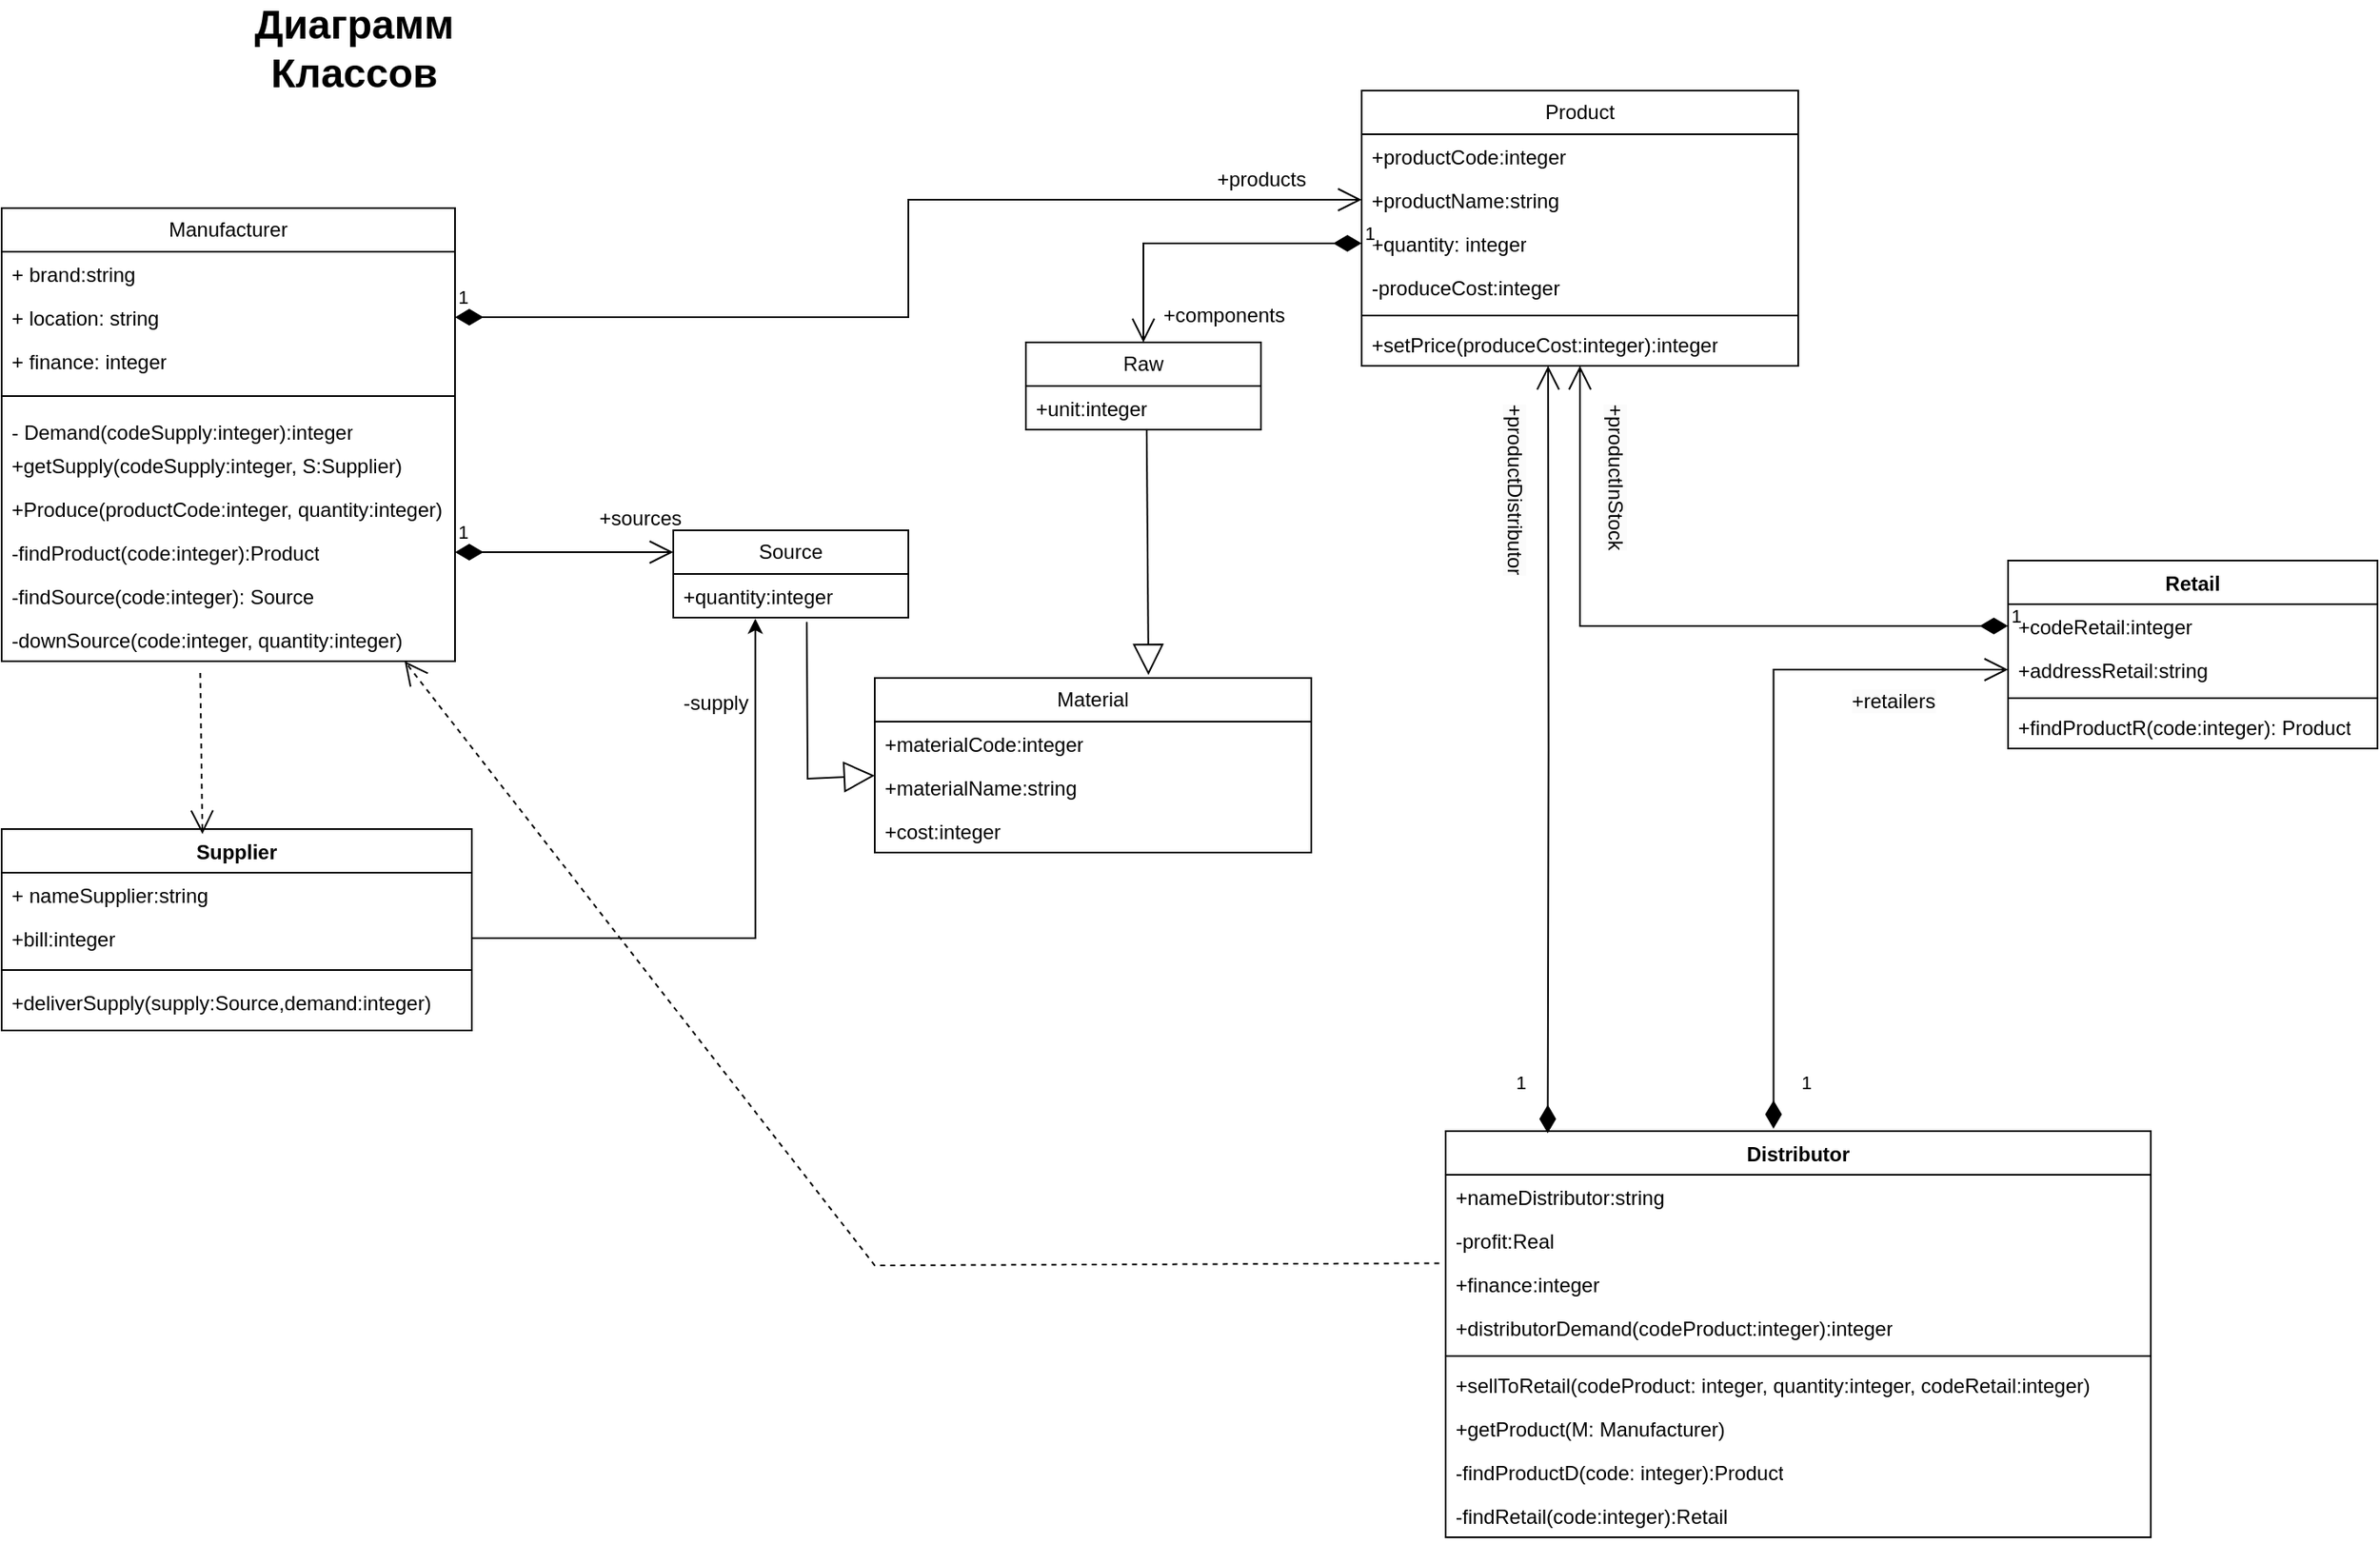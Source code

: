 <mxfile version="22.0.0" type="device">
  <diagram name="Page-1" id="9KDEoQG-ddyEXSRSi7oU">
    <mxGraphModel dx="2126" dy="1706" grid="1" gridSize="10" guides="1" tooltips="1" connect="1" arrows="1" fold="1" page="1" pageScale="1" pageWidth="850" pageHeight="1100" math="0" shadow="0">
      <root>
        <mxCell id="0" />
        <mxCell id="1" parent="0" />
        <mxCell id="i187cBd214ABWuoRDtF9-9" value="Product" style="swimlane;fontStyle=0;childLayout=stackLayout;horizontal=1;startSize=26;fillColor=none;horizontalStack=0;resizeParent=1;resizeParentMax=0;resizeLast=0;collapsible=1;marginBottom=0;whiteSpace=wrap;html=1;" parent="1" vertex="1">
          <mxGeometry x="40" y="-970" width="260" height="164" as="geometry" />
        </mxCell>
        <mxCell id="i187cBd214ABWuoRDtF9-10" value="+productCode:integer" style="text;strokeColor=none;fillColor=none;align=left;verticalAlign=top;spacingLeft=4;spacingRight=4;overflow=hidden;rotatable=0;points=[[0,0.5],[1,0.5]];portConstraint=eastwest;whiteSpace=wrap;html=1;" parent="i187cBd214ABWuoRDtF9-9" vertex="1">
          <mxGeometry y="26" width="260" height="26" as="geometry" />
        </mxCell>
        <mxCell id="i187cBd214ABWuoRDtF9-11" value="+productName:string" style="text;strokeColor=none;fillColor=none;align=left;verticalAlign=top;spacingLeft=4;spacingRight=4;overflow=hidden;rotatable=0;points=[[0,0.5],[1,0.5]];portConstraint=eastwest;whiteSpace=wrap;html=1;" parent="i187cBd214ABWuoRDtF9-9" vertex="1">
          <mxGeometry y="52" width="260" height="26" as="geometry" />
        </mxCell>
        <mxCell id="i187cBd214ABWuoRDtF9-21" value="+quantity: integer" style="text;strokeColor=none;fillColor=none;align=left;verticalAlign=top;spacingLeft=4;spacingRight=4;overflow=hidden;rotatable=0;points=[[0,0.5],[1,0.5]];portConstraint=eastwest;whiteSpace=wrap;html=1;" parent="i187cBd214ABWuoRDtF9-9" vertex="1">
          <mxGeometry y="78" width="260" height="26" as="geometry" />
        </mxCell>
        <mxCell id="i187cBd214ABWuoRDtF9-63" value="-produceCost:integer" style="text;strokeColor=none;fillColor=none;align=left;verticalAlign=top;spacingLeft=4;spacingRight=4;overflow=hidden;rotatable=0;points=[[0,0.5],[1,0.5]];portConstraint=eastwest;whiteSpace=wrap;html=1;" parent="i187cBd214ABWuoRDtF9-9" vertex="1">
          <mxGeometry y="104" width="260" height="26" as="geometry" />
        </mxCell>
        <mxCell id="i187cBd214ABWuoRDtF9-22" value="" style="line;strokeWidth=1;fillColor=none;align=left;verticalAlign=middle;spacingTop=-1;spacingLeft=3;spacingRight=3;rotatable=0;labelPosition=right;points=[];portConstraint=eastwest;strokeColor=inherit;" parent="i187cBd214ABWuoRDtF9-9" vertex="1">
          <mxGeometry y="130" width="260" height="8" as="geometry" />
        </mxCell>
        <mxCell id="i187cBd214ABWuoRDtF9-23" value="+setPrice(produceCost:integer):integer" style="text;strokeColor=none;fillColor=none;align=left;verticalAlign=top;spacingLeft=4;spacingRight=4;overflow=hidden;rotatable=0;points=[[0,0.5],[1,0.5]];portConstraint=eastwest;whiteSpace=wrap;html=1;" parent="i187cBd214ABWuoRDtF9-9" vertex="1">
          <mxGeometry y="138" width="260" height="26" as="geometry" />
        </mxCell>
        <mxCell id="i187cBd214ABWuoRDtF9-13" value="Manufacturer" style="swimlane;fontStyle=0;childLayout=stackLayout;horizontal=1;startSize=26;fillColor=none;horizontalStack=0;resizeParent=1;resizeParentMax=0;resizeLast=0;collapsible=1;marginBottom=0;whiteSpace=wrap;html=1;" parent="1" vertex="1">
          <mxGeometry x="-770" y="-900" width="270" height="270" as="geometry" />
        </mxCell>
        <mxCell id="i187cBd214ABWuoRDtF9-14" value="+ brand:string&lt;br&gt;" style="text;strokeColor=none;fillColor=none;align=left;verticalAlign=top;spacingLeft=4;spacingRight=4;overflow=hidden;rotatable=0;points=[[0,0.5],[1,0.5]];portConstraint=eastwest;whiteSpace=wrap;html=1;" parent="i187cBd214ABWuoRDtF9-13" vertex="1">
          <mxGeometry y="26" width="270" height="26" as="geometry" />
        </mxCell>
        <mxCell id="i187cBd214ABWuoRDtF9-15" value="+ location: string&lt;br&gt;" style="text;strokeColor=none;fillColor=none;align=left;verticalAlign=top;spacingLeft=4;spacingRight=4;overflow=hidden;rotatable=0;points=[[0,0.5],[1,0.5]];portConstraint=eastwest;whiteSpace=wrap;html=1;" parent="i187cBd214ABWuoRDtF9-13" vertex="1">
          <mxGeometry y="52" width="270" height="26" as="geometry" />
        </mxCell>
        <mxCell id="i187cBd214ABWuoRDtF9-16" value="+ finance: integer" style="text;strokeColor=none;fillColor=none;align=left;verticalAlign=top;spacingLeft=4;spacingRight=4;overflow=hidden;rotatable=0;points=[[0,0.5],[1,0.5]];portConstraint=eastwest;whiteSpace=wrap;html=1;" parent="i187cBd214ABWuoRDtF9-13" vertex="1">
          <mxGeometry y="78" width="270" height="26" as="geometry" />
        </mxCell>
        <mxCell id="i187cBd214ABWuoRDtF9-18" value="" style="line;strokeWidth=1;fillColor=none;align=left;verticalAlign=middle;spacingTop=-1;spacingLeft=3;spacingRight=3;rotatable=0;labelPosition=right;points=[];portConstraint=eastwest;strokeColor=inherit;" parent="i187cBd214ABWuoRDtF9-13" vertex="1">
          <mxGeometry y="104" width="270" height="16" as="geometry" />
        </mxCell>
        <mxCell id="i187cBd214ABWuoRDtF9-17" value="- Demand(codeSupply:integer):integer" style="text;strokeColor=none;fillColor=none;align=left;verticalAlign=top;spacingLeft=4;spacingRight=4;overflow=hidden;rotatable=0;points=[[0,0.5],[1,0.5]];portConstraint=eastwest;whiteSpace=wrap;html=1;" parent="i187cBd214ABWuoRDtF9-13" vertex="1">
          <mxGeometry y="120" width="270" height="20" as="geometry" />
        </mxCell>
        <mxCell id="i187cBd214ABWuoRDtF9-19" value="+getSupply(codeSupply:integer, S:Supplier)" style="text;strokeColor=none;fillColor=none;align=left;verticalAlign=top;spacingLeft=4;spacingRight=4;overflow=hidden;rotatable=0;points=[[0,0.5],[1,0.5]];portConstraint=eastwest;whiteSpace=wrap;html=1;" parent="i187cBd214ABWuoRDtF9-13" vertex="1">
          <mxGeometry y="140" width="270" height="26" as="geometry" />
        </mxCell>
        <mxCell id="i187cBd214ABWuoRDtF9-20" value="+Produce(productCode:integer, quantity:integer)" style="text;strokeColor=none;fillColor=none;align=left;verticalAlign=top;spacingLeft=4;spacingRight=4;overflow=hidden;rotatable=0;points=[[0,0.5],[1,0.5]];portConstraint=eastwest;whiteSpace=wrap;html=1;" parent="i187cBd214ABWuoRDtF9-13" vertex="1">
          <mxGeometry y="166" width="270" height="26" as="geometry" />
        </mxCell>
        <mxCell id="i187cBd214ABWuoRDtF9-31" value="-findProduct(code:integer):Product" style="text;strokeColor=none;fillColor=none;align=left;verticalAlign=top;spacingLeft=4;spacingRight=4;overflow=hidden;rotatable=0;points=[[0,0.5],[1,0.5]];portConstraint=eastwest;whiteSpace=wrap;html=1;" parent="i187cBd214ABWuoRDtF9-13" vertex="1">
          <mxGeometry y="192" width="270" height="26" as="geometry" />
        </mxCell>
        <mxCell id="i187cBd214ABWuoRDtF9-32" value="-findSource(code:integer): Source" style="text;strokeColor=none;fillColor=none;align=left;verticalAlign=top;spacingLeft=4;spacingRight=4;overflow=hidden;rotatable=0;points=[[0,0.5],[1,0.5]];portConstraint=eastwest;whiteSpace=wrap;html=1;" parent="i187cBd214ABWuoRDtF9-13" vertex="1">
          <mxGeometry y="218" width="270" height="26" as="geometry" />
        </mxCell>
        <mxCell id="i187cBd214ABWuoRDtF9-33" value="-downSource(code:integer, quantity:integer)" style="text;strokeColor=none;fillColor=none;align=left;verticalAlign=top;spacingLeft=4;spacingRight=4;overflow=hidden;rotatable=0;points=[[0,0.5],[1,0.5]];portConstraint=eastwest;whiteSpace=wrap;html=1;" parent="i187cBd214ABWuoRDtF9-13" vertex="1">
          <mxGeometry y="244" width="270" height="26" as="geometry" />
        </mxCell>
        <mxCell id="i187cBd214ABWuoRDtF9-26" value="1" style="endArrow=open;html=1;endSize=12;startArrow=diamondThin;startSize=14;startFill=1;edgeStyle=orthogonalEdgeStyle;align=left;verticalAlign=bottom;rounded=0;exitX=1;exitY=0.5;exitDx=0;exitDy=0;entryX=0;entryY=0.5;entryDx=0;entryDy=0;" parent="1" source="i187cBd214ABWuoRDtF9-15" target="i187cBd214ABWuoRDtF9-11" edge="1">
          <mxGeometry x="-1" y="3" relative="1" as="geometry">
            <mxPoint x="-360" y="-730" as="sourcePoint" />
            <mxPoint x="-200" y="-730" as="targetPoint" />
          </mxGeometry>
        </mxCell>
        <mxCell id="i187cBd214ABWuoRDtF9-27" value="Supplier" style="swimlane;fontStyle=1;align=center;verticalAlign=top;childLayout=stackLayout;horizontal=1;startSize=26;horizontalStack=0;resizeParent=1;resizeParentMax=0;resizeLast=0;collapsible=1;marginBottom=0;whiteSpace=wrap;html=1;" parent="1" vertex="1">
          <mxGeometry x="-770" y="-530" width="280" height="120" as="geometry" />
        </mxCell>
        <mxCell id="i187cBd214ABWuoRDtF9-34" value="+ nameSupplier:string" style="text;strokeColor=none;fillColor=none;align=left;verticalAlign=top;spacingLeft=4;spacingRight=4;overflow=hidden;rotatable=0;points=[[0,0.5],[1,0.5]];portConstraint=eastwest;whiteSpace=wrap;html=1;" parent="i187cBd214ABWuoRDtF9-27" vertex="1">
          <mxGeometry y="26" width="280" height="26" as="geometry" />
        </mxCell>
        <mxCell id="i187cBd214ABWuoRDtF9-35" value="+bill:integer" style="text;strokeColor=none;fillColor=none;align=left;verticalAlign=top;spacingLeft=4;spacingRight=4;overflow=hidden;rotatable=0;points=[[0,0.5],[1,0.5]];portConstraint=eastwest;whiteSpace=wrap;html=1;" parent="i187cBd214ABWuoRDtF9-27" vertex="1">
          <mxGeometry y="52" width="280" height="26" as="geometry" />
        </mxCell>
        <mxCell id="i187cBd214ABWuoRDtF9-29" value="" style="line;strokeWidth=1;fillColor=none;align=left;verticalAlign=middle;spacingTop=-1;spacingLeft=3;spacingRight=3;rotatable=0;labelPosition=right;points=[];portConstraint=eastwest;strokeColor=inherit;" parent="i187cBd214ABWuoRDtF9-27" vertex="1">
          <mxGeometry y="78" width="280" height="12" as="geometry" />
        </mxCell>
        <mxCell id="i187cBd214ABWuoRDtF9-30" value="+deliverSupply(supply:Source,demand:integer)" style="text;strokeColor=none;fillColor=none;align=left;verticalAlign=top;spacingLeft=4;spacingRight=4;overflow=hidden;rotatable=0;points=[[0,0.5],[1,0.5]];portConstraint=eastwest;whiteSpace=wrap;html=1;" parent="i187cBd214ABWuoRDtF9-27" vertex="1">
          <mxGeometry y="90" width="280" height="30" as="geometry" />
        </mxCell>
        <mxCell id="i187cBd214ABWuoRDtF9-36" value="Material" style="swimlane;fontStyle=0;childLayout=stackLayout;horizontal=1;startSize=26;fillColor=none;horizontalStack=0;resizeParent=1;resizeParentMax=0;resizeLast=0;collapsible=1;marginBottom=0;whiteSpace=wrap;html=1;" parent="1" vertex="1">
          <mxGeometry x="-250" y="-620" width="260" height="104" as="geometry" />
        </mxCell>
        <mxCell id="i187cBd214ABWuoRDtF9-37" value="+materialCode:integer" style="text;strokeColor=none;fillColor=none;align=left;verticalAlign=top;spacingLeft=4;spacingRight=4;overflow=hidden;rotatable=0;points=[[0,0.5],[1,0.5]];portConstraint=eastwest;whiteSpace=wrap;html=1;" parent="i187cBd214ABWuoRDtF9-36" vertex="1">
          <mxGeometry y="26" width="260" height="26" as="geometry" />
        </mxCell>
        <mxCell id="i187cBd214ABWuoRDtF9-38" value="+materialName:string" style="text;strokeColor=none;fillColor=none;align=left;verticalAlign=top;spacingLeft=4;spacingRight=4;overflow=hidden;rotatable=0;points=[[0,0.5],[1,0.5]];portConstraint=eastwest;whiteSpace=wrap;html=1;" parent="i187cBd214ABWuoRDtF9-36" vertex="1">
          <mxGeometry y="52" width="260" height="26" as="geometry" />
        </mxCell>
        <mxCell id="i187cBd214ABWuoRDtF9-39" value="+cost:integer" style="text;strokeColor=none;fillColor=none;align=left;verticalAlign=top;spacingLeft=4;spacingRight=4;overflow=hidden;rotatable=0;points=[[0,0.5],[1,0.5]];portConstraint=eastwest;whiteSpace=wrap;html=1;" parent="i187cBd214ABWuoRDtF9-36" vertex="1">
          <mxGeometry y="78" width="260" height="26" as="geometry" />
        </mxCell>
        <mxCell id="i187cBd214ABWuoRDtF9-42" value="Source" style="swimlane;fontStyle=0;childLayout=stackLayout;horizontal=1;startSize=26;fillColor=none;horizontalStack=0;resizeParent=1;resizeParentMax=0;resizeLast=0;collapsible=1;marginBottom=0;whiteSpace=wrap;html=1;" parent="1" vertex="1">
          <mxGeometry x="-370" y="-708" width="140" height="52" as="geometry" />
        </mxCell>
        <mxCell id="i187cBd214ABWuoRDtF9-43" value="+quantity:integer" style="text;strokeColor=none;fillColor=none;align=left;verticalAlign=top;spacingLeft=4;spacingRight=4;overflow=hidden;rotatable=0;points=[[0,0.5],[1,0.5]];portConstraint=eastwest;whiteSpace=wrap;html=1;" parent="i187cBd214ABWuoRDtF9-42" vertex="1">
          <mxGeometry y="26" width="140" height="26" as="geometry" />
        </mxCell>
        <mxCell id="i187cBd214ABWuoRDtF9-46" value="Raw" style="swimlane;fontStyle=0;childLayout=stackLayout;horizontal=1;startSize=26;fillColor=none;horizontalStack=0;resizeParent=1;resizeParentMax=0;resizeLast=0;collapsible=1;marginBottom=0;whiteSpace=wrap;html=1;" parent="1" vertex="1">
          <mxGeometry x="-160" y="-820" width="140" height="52" as="geometry" />
        </mxCell>
        <mxCell id="i187cBd214ABWuoRDtF9-47" value="+unit:integer" style="text;strokeColor=none;fillColor=none;align=left;verticalAlign=top;spacingLeft=4;spacingRight=4;overflow=hidden;rotatable=0;points=[[0,0.5],[1,0.5]];portConstraint=eastwest;whiteSpace=wrap;html=1;" parent="i187cBd214ABWuoRDtF9-46" vertex="1">
          <mxGeometry y="26" width="140" height="26" as="geometry" />
        </mxCell>
        <mxCell id="i187cBd214ABWuoRDtF9-48" value="1" style="endArrow=open;html=1;endSize=12;startArrow=diamondThin;startSize=14;startFill=1;edgeStyle=orthogonalEdgeStyle;align=left;verticalAlign=bottom;rounded=0;exitX=1;exitY=0.5;exitDx=0;exitDy=0;entryX=0;entryY=0.25;entryDx=0;entryDy=0;" parent="1" source="i187cBd214ABWuoRDtF9-31" target="i187cBd214ABWuoRDtF9-42" edge="1">
          <mxGeometry x="-1" y="3" relative="1" as="geometry">
            <mxPoint x="-480" y="-810" as="sourcePoint" />
            <mxPoint x="-320" y="-810" as="targetPoint" />
          </mxGeometry>
        </mxCell>
        <mxCell id="i187cBd214ABWuoRDtF9-55" value="" style="endArrow=block;endSize=16;endFill=0;html=1;rounded=0;exitX=0.568;exitY=1.1;exitDx=0;exitDy=0;exitPerimeter=0;" parent="1" source="i187cBd214ABWuoRDtF9-43" target="i187cBd214ABWuoRDtF9-36" edge="1">
          <mxGeometry width="160" relative="1" as="geometry">
            <mxPoint x="-290" y="-810" as="sourcePoint" />
            <mxPoint x="-130" y="-810" as="targetPoint" />
            <Array as="points">
              <mxPoint x="-290" y="-560" />
            </Array>
          </mxGeometry>
        </mxCell>
        <mxCell id="i187cBd214ABWuoRDtF9-56" value="" style="endArrow=block;endSize=16;endFill=0;html=1;rounded=0;entryX=0.627;entryY=-0.017;entryDx=0;entryDy=0;entryPerimeter=0;exitX=0.514;exitY=1.02;exitDx=0;exitDy=0;exitPerimeter=0;" parent="1" source="i187cBd214ABWuoRDtF9-47" target="i187cBd214ABWuoRDtF9-36" edge="1">
          <mxGeometry width="160" relative="1" as="geometry">
            <mxPoint x="-290" y="-810" as="sourcePoint" />
            <mxPoint x="-130" y="-810" as="targetPoint" />
          </mxGeometry>
        </mxCell>
        <mxCell id="i187cBd214ABWuoRDtF9-57" value="" style="endArrow=open;endSize=12;dashed=1;html=1;rounded=0;exitX=0.438;exitY=1.269;exitDx=0;exitDy=0;entryX=0.427;entryY=0.025;entryDx=0;entryDy=0;entryPerimeter=0;exitPerimeter=0;" parent="1" source="i187cBd214ABWuoRDtF9-33" target="i187cBd214ABWuoRDtF9-27" edge="1">
          <mxGeometry width="160" relative="1" as="geometry">
            <mxPoint x="-400" y="-640" as="sourcePoint" />
            <mxPoint x="-240" y="-640" as="targetPoint" />
            <Array as="points" />
          </mxGeometry>
        </mxCell>
        <mxCell id="i187cBd214ABWuoRDtF9-59" value="Distributor" style="swimlane;fontStyle=1;align=center;verticalAlign=top;childLayout=stackLayout;horizontal=1;startSize=26;horizontalStack=0;resizeParent=1;resizeParentMax=0;resizeLast=0;collapsible=1;marginBottom=0;whiteSpace=wrap;html=1;" parent="1" vertex="1">
          <mxGeometry x="90" y="-350" width="420" height="242" as="geometry" />
        </mxCell>
        <mxCell id="i187cBd214ABWuoRDtF9-65" value="+nameDistributor:string&lt;br&gt;" style="text;strokeColor=none;fillColor=none;align=left;verticalAlign=top;spacingLeft=4;spacingRight=4;overflow=hidden;rotatable=0;points=[[0,0.5],[1,0.5]];portConstraint=eastwest;whiteSpace=wrap;html=1;" parent="i187cBd214ABWuoRDtF9-59" vertex="1">
          <mxGeometry y="26" width="420" height="26" as="geometry" />
        </mxCell>
        <mxCell id="i187cBd214ABWuoRDtF9-64" value="-profit:Real" style="text;strokeColor=none;fillColor=none;align=left;verticalAlign=top;spacingLeft=4;spacingRight=4;overflow=hidden;rotatable=0;points=[[0,0.5],[1,0.5]];portConstraint=eastwest;whiteSpace=wrap;html=1;" parent="i187cBd214ABWuoRDtF9-59" vertex="1">
          <mxGeometry y="52" width="420" height="26" as="geometry" />
        </mxCell>
        <mxCell id="i187cBd214ABWuoRDtF9-60" value="+finance:integer" style="text;strokeColor=none;fillColor=none;align=left;verticalAlign=top;spacingLeft=4;spacingRight=4;overflow=hidden;rotatable=0;points=[[0,0.5],[1,0.5]];portConstraint=eastwest;whiteSpace=wrap;html=1;" parent="i187cBd214ABWuoRDtF9-59" vertex="1">
          <mxGeometry y="78" width="420" height="26" as="geometry" />
        </mxCell>
        <mxCell id="i187cBd214ABWuoRDtF9-66" value="+distributorDemand(codeProduct:integer):integer" style="text;strokeColor=none;fillColor=none;align=left;verticalAlign=top;spacingLeft=4;spacingRight=4;overflow=hidden;rotatable=0;points=[[0,0.5],[1,0.5]];portConstraint=eastwest;whiteSpace=wrap;html=1;" parent="i187cBd214ABWuoRDtF9-59" vertex="1">
          <mxGeometry y="104" width="420" height="26" as="geometry" />
        </mxCell>
        <mxCell id="i187cBd214ABWuoRDtF9-61" value="" style="line;strokeWidth=1;fillColor=none;align=left;verticalAlign=middle;spacingTop=-1;spacingLeft=3;spacingRight=3;rotatable=0;labelPosition=right;points=[];portConstraint=eastwest;strokeColor=inherit;" parent="i187cBd214ABWuoRDtF9-59" vertex="1">
          <mxGeometry y="130" width="420" height="8" as="geometry" />
        </mxCell>
        <mxCell id="i187cBd214ABWuoRDtF9-67" value="+sellToRetail(codeProduct: integer, quantity:integer, codeRetail:integer)" style="text;strokeColor=none;fillColor=none;align=left;verticalAlign=top;spacingLeft=4;spacingRight=4;overflow=hidden;rotatable=0;points=[[0,0.5],[1,0.5]];portConstraint=eastwest;whiteSpace=wrap;html=1;" parent="i187cBd214ABWuoRDtF9-59" vertex="1">
          <mxGeometry y="138" width="420" height="26" as="geometry" />
        </mxCell>
        <mxCell id="i187cBd214ABWuoRDtF9-62" value="+getProduct(M: Manufacturer)" style="text;strokeColor=none;fillColor=none;align=left;verticalAlign=top;spacingLeft=4;spacingRight=4;overflow=hidden;rotatable=0;points=[[0,0.5],[1,0.5]];portConstraint=eastwest;whiteSpace=wrap;html=1;" parent="i187cBd214ABWuoRDtF9-59" vertex="1">
          <mxGeometry y="164" width="420" height="26" as="geometry" />
        </mxCell>
        <mxCell id="i187cBd214ABWuoRDtF9-69" value="-findProductD(code: integer):Product" style="text;strokeColor=none;fillColor=none;align=left;verticalAlign=top;spacingLeft=4;spacingRight=4;overflow=hidden;rotatable=0;points=[[0,0.5],[1,0.5]];portConstraint=eastwest;whiteSpace=wrap;html=1;" parent="i187cBd214ABWuoRDtF9-59" vertex="1">
          <mxGeometry y="190" width="420" height="26" as="geometry" />
        </mxCell>
        <mxCell id="i187cBd214ABWuoRDtF9-68" value="-findRetail(code:integer):Retail" style="text;strokeColor=none;fillColor=none;align=left;verticalAlign=top;spacingLeft=4;spacingRight=4;overflow=hidden;rotatable=0;points=[[0,0.5],[1,0.5]];portConstraint=eastwest;whiteSpace=wrap;html=1;" parent="i187cBd214ABWuoRDtF9-59" vertex="1">
          <mxGeometry y="216" width="420" height="26" as="geometry" />
        </mxCell>
        <mxCell id="i187cBd214ABWuoRDtF9-70" value="Retail" style="swimlane;fontStyle=1;align=center;verticalAlign=top;childLayout=stackLayout;horizontal=1;startSize=26;horizontalStack=0;resizeParent=1;resizeParentMax=0;resizeLast=0;collapsible=1;marginBottom=0;whiteSpace=wrap;html=1;" parent="1" vertex="1">
          <mxGeometry x="425" y="-690" width="220" height="112" as="geometry" />
        </mxCell>
        <mxCell id="i187cBd214ABWuoRDtF9-71" value="+codeRetail:integer" style="text;strokeColor=none;fillColor=none;align=left;verticalAlign=top;spacingLeft=4;spacingRight=4;overflow=hidden;rotatable=0;points=[[0,0.5],[1,0.5]];portConstraint=eastwest;whiteSpace=wrap;html=1;" parent="i187cBd214ABWuoRDtF9-70" vertex="1">
          <mxGeometry y="26" width="220" height="26" as="geometry" />
        </mxCell>
        <mxCell id="i187cBd214ABWuoRDtF9-74" value="+addressRetail:string" style="text;strokeColor=none;fillColor=none;align=left;verticalAlign=top;spacingLeft=4;spacingRight=4;overflow=hidden;rotatable=0;points=[[0,0.5],[1,0.5]];portConstraint=eastwest;whiteSpace=wrap;html=1;" parent="i187cBd214ABWuoRDtF9-70" vertex="1">
          <mxGeometry y="52" width="220" height="26" as="geometry" />
        </mxCell>
        <mxCell id="i187cBd214ABWuoRDtF9-72" value="" style="line;strokeWidth=1;fillColor=none;align=left;verticalAlign=middle;spacingTop=-1;spacingLeft=3;spacingRight=3;rotatable=0;labelPosition=right;points=[];portConstraint=eastwest;strokeColor=inherit;" parent="i187cBd214ABWuoRDtF9-70" vertex="1">
          <mxGeometry y="78" width="220" height="8" as="geometry" />
        </mxCell>
        <mxCell id="i187cBd214ABWuoRDtF9-73" value="+findProductR(code:integer): Product" style="text;strokeColor=none;fillColor=none;align=left;verticalAlign=top;spacingLeft=4;spacingRight=4;overflow=hidden;rotatable=0;points=[[0,0.5],[1,0.5]];portConstraint=eastwest;whiteSpace=wrap;html=1;" parent="i187cBd214ABWuoRDtF9-70" vertex="1">
          <mxGeometry y="86" width="220" height="26" as="geometry" />
        </mxCell>
        <mxCell id="i187cBd214ABWuoRDtF9-78" value="1" style="endArrow=open;html=1;endSize=12;startArrow=diamondThin;startSize=14;startFill=1;edgeStyle=orthogonalEdgeStyle;align=left;verticalAlign=bottom;rounded=0;exitX=0;exitY=0.5;exitDx=0;exitDy=0;entryX=0.5;entryY=0;entryDx=0;entryDy=0;" parent="1" source="i187cBd214ABWuoRDtF9-21" target="i187cBd214ABWuoRDtF9-46" edge="1">
          <mxGeometry x="-1" y="3" relative="1" as="geometry">
            <mxPoint x="10" y="-680" as="sourcePoint" />
            <mxPoint x="170" y="-680" as="targetPoint" />
          </mxGeometry>
        </mxCell>
        <mxCell id="i187cBd214ABWuoRDtF9-79" value="1" style="endArrow=open;html=1;endSize=12;startArrow=diamondThin;startSize=14;startFill=1;edgeStyle=orthogonalEdgeStyle;align=left;verticalAlign=bottom;rounded=0;exitX=0.19;exitY=0.005;exitDx=0;exitDy=0;exitPerimeter=0;" parent="1" edge="1">
          <mxGeometry x="-0.907" y="21" relative="1" as="geometry">
            <mxPoint x="150.8" y="-348.79" as="sourcePoint" />
            <mxPoint x="151.029" y="-806" as="targetPoint" />
            <mxPoint as="offset" />
          </mxGeometry>
        </mxCell>
        <mxCell id="i187cBd214ABWuoRDtF9-81" value="1" style="endArrow=open;html=1;endSize=12;startArrow=diamondThin;startSize=14;startFill=1;edgeStyle=orthogonalEdgeStyle;align=left;verticalAlign=bottom;rounded=0;exitX=0;exitY=0.5;exitDx=0;exitDy=0;" parent="1" source="i187cBd214ABWuoRDtF9-71" target="i187cBd214ABWuoRDtF9-9" edge="1">
          <mxGeometry x="-1" y="3" relative="1" as="geometry">
            <mxPoint x="570" y="-670" as="sourcePoint" />
            <mxPoint x="730" y="-670" as="targetPoint" />
          </mxGeometry>
        </mxCell>
        <mxCell id="i187cBd214ABWuoRDtF9-82" value="1" style="endArrow=open;html=1;endSize=12;startArrow=diamondThin;startSize=14;startFill=1;edgeStyle=orthogonalEdgeStyle;align=left;verticalAlign=bottom;rounded=0;entryX=0;entryY=0.5;entryDx=0;entryDy=0;exitX=0.465;exitY=-0.006;exitDx=0;exitDy=0;exitPerimeter=0;" parent="1" source="i187cBd214ABWuoRDtF9-59" target="i187cBd214ABWuoRDtF9-74" edge="1">
          <mxGeometry x="-0.91" y="-15" relative="1" as="geometry">
            <mxPoint x="10" y="-680" as="sourcePoint" />
            <mxPoint x="170" y="-680" as="targetPoint" />
            <mxPoint as="offset" />
          </mxGeometry>
        </mxCell>
        <mxCell id="i187cBd214ABWuoRDtF9-83" value="" style="endArrow=open;endSize=12;dashed=1;html=1;rounded=0;exitX=-0.009;exitY=0.027;exitDx=0;exitDy=0;exitPerimeter=0;" parent="1" source="i187cBd214ABWuoRDtF9-60" target="i187cBd214ABWuoRDtF9-13" edge="1">
          <mxGeometry width="160" relative="1" as="geometry">
            <mxPoint x="80" y="-280" as="sourcePoint" />
            <mxPoint x="170" y="-530" as="targetPoint" />
            <Array as="points">
              <mxPoint x="-250" y="-270" />
            </Array>
          </mxGeometry>
        </mxCell>
        <mxCell id="6ICzLL0ou_vwck0VQH4V-1" value="+products" style="text;html=1;align=center;verticalAlign=middle;resizable=0;points=[];autosize=1;strokeColor=none;fillColor=none;" parent="1" vertex="1">
          <mxGeometry x="-60" y="-932" width="80" height="30" as="geometry" />
        </mxCell>
        <mxCell id="6ICzLL0ou_vwck0VQH4V-2" value="+sources" style="text;html=1;align=center;verticalAlign=middle;resizable=0;points=[];autosize=1;strokeColor=none;fillColor=none;" parent="1" vertex="1">
          <mxGeometry x="-425" y="-730" width="70" height="30" as="geometry" />
        </mxCell>
        <mxCell id="6ICzLL0ou_vwck0VQH4V-3" value="&lt;div style=&quot;text-align: center;&quot;&gt;+&lt;span style=&quot;background-color: initial;&quot;&gt;components&lt;/span&gt;&lt;/div&gt;" style="text;whiteSpace=wrap;html=1;" parent="1" vertex="1">
          <mxGeometry x="-80" y="-850" width="90" height="40" as="geometry" />
        </mxCell>
        <mxCell id="6ICzLL0ou_vwck0VQH4V-4" value="&lt;span style=&quot;color: rgb(0, 0, 0); font-family: Helvetica; font-size: 12px; font-style: normal; font-variant-ligatures: normal; font-variant-caps: normal; font-weight: 400; letter-spacing: normal; orphans: 2; text-align: center; text-indent: 0px; text-transform: none; widows: 2; word-spacing: 0px; -webkit-text-stroke-width: 0px; background-color: rgb(251, 251, 251); text-decoration-thickness: initial; text-decoration-style: initial; text-decoration-color: initial; float: none; display: inline !important;&quot;&gt;+productInStock&lt;br&gt;&lt;br&gt;&lt;/span&gt;" style="text;whiteSpace=wrap;html=1;rotation=90;" parent="1" vertex="1">
          <mxGeometry x="140" y="-760" width="90" height="40" as="geometry" />
        </mxCell>
        <mxCell id="6ICzLL0ou_vwck0VQH4V-5" value="&lt;span style=&quot;color: rgb(0, 0, 0); font-family: Helvetica; font-size: 12px; font-style: normal; font-variant-ligatures: normal; font-variant-caps: normal; font-weight: 400; letter-spacing: normal; orphans: 2; text-align: center; text-indent: 0px; text-transform: none; widows: 2; word-spacing: 0px; -webkit-text-stroke-width: 0px; background-color: rgb(251, 251, 251); text-decoration-thickness: initial; text-decoration-style: initial; text-decoration-color: initial; float: none; display: inline !important;&quot;&gt;+productDistributor&lt;br&gt;&lt;br&gt;&lt;/span&gt;" style="text;whiteSpace=wrap;html=1;rotation=90;" parent="1" vertex="1">
          <mxGeometry x="80" y="-760" width="90" height="40" as="geometry" />
        </mxCell>
        <mxCell id="ZpNPNRGrxNCHi5ajJaK1-1" value="&lt;span style=&quot;color: rgb(0, 0, 0); font-family: Helvetica; font-size: 12px; font-style: normal; font-variant-ligatures: normal; font-variant-caps: normal; font-weight: 400; letter-spacing: normal; orphans: 2; text-align: center; text-indent: 0px; text-transform: none; widows: 2; word-spacing: 0px; -webkit-text-stroke-width: 0px; background-color: rgb(251, 251, 251); text-decoration-thickness: initial; text-decoration-style: initial; text-decoration-color: initial; float: none; display: inline !important;&quot;&gt;+retailers&lt;br&gt;&lt;br&gt;&lt;/span&gt;" style="text;whiteSpace=wrap;html=1;rotation=0;" parent="1" vertex="1">
          <mxGeometry x="330" y="-620" width="90" height="40" as="geometry" />
        </mxCell>
        <mxCell id="3TkB9PbHdfovESvF4tlF-1" style="edgeStyle=orthogonalEdgeStyle;rounded=0;orthogonalLoop=1;jettySize=auto;html=1;exitX=1;exitY=0.5;exitDx=0;exitDy=0;entryX=0.349;entryY=1.023;entryDx=0;entryDy=0;entryPerimeter=0;" parent="1" source="i187cBd214ABWuoRDtF9-35" target="i187cBd214ABWuoRDtF9-43" edge="1">
          <mxGeometry relative="1" as="geometry" />
        </mxCell>
        <mxCell id="3TkB9PbHdfovESvF4tlF-2" value="-supply" style="text;html=1;align=center;verticalAlign=middle;resizable=0;points=[];autosize=1;strokeColor=none;fillColor=none;" parent="1" vertex="1">
          <mxGeometry x="-375" y="-620" width="60" height="30" as="geometry" />
        </mxCell>
        <mxCell id="L5HXfgZ6GpZh7esvMYOq-1" value="&lt;span style=&quot;font-size: 24px;&quot;&gt;&lt;b&gt;Диаграмм Классов&lt;/b&gt;&lt;/span&gt;" style="text;html=1;strokeColor=none;fillColor=none;align=center;verticalAlign=middle;whiteSpace=wrap;rounded=0;" vertex="1" parent="1">
          <mxGeometry x="-590" y="-1010" width="60" height="30" as="geometry" />
        </mxCell>
      </root>
    </mxGraphModel>
  </diagram>
</mxfile>
